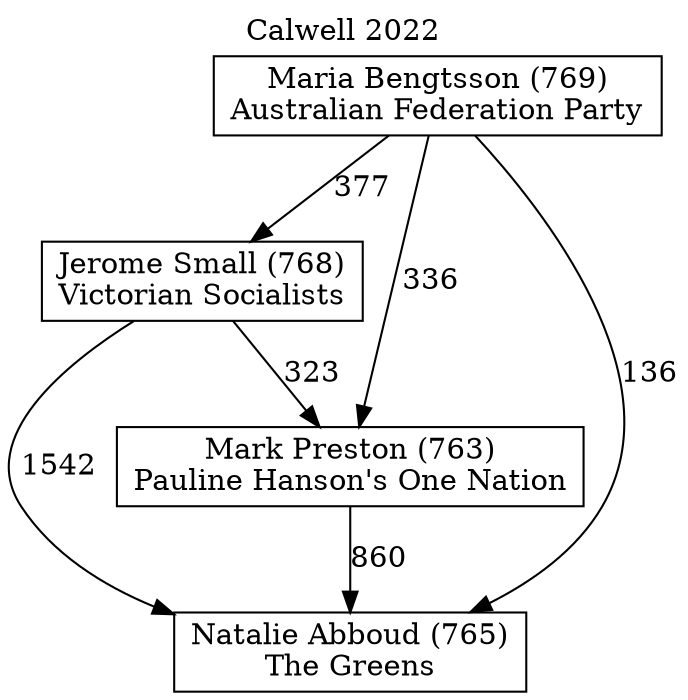 // House preference flow
digraph "Natalie Abboud (765)_Calwell_2022" {
	graph [label="Calwell 2022" labelloc=t mclimit=10]
	node [shape=box]
	"Jerome Small (768)" [label="Jerome Small (768)
Victorian Socialists"]
	"Maria Bengtsson (769)" [label="Maria Bengtsson (769)
Australian Federation Party"]
	"Mark Preston (763)" [label="Mark Preston (763)
Pauline Hanson's One Nation"]
	"Natalie Abboud (765)" [label="Natalie Abboud (765)
The Greens"]
	"Jerome Small (768)" -> "Mark Preston (763)" [label=323]
	"Jerome Small (768)" -> "Natalie Abboud (765)" [label=1542]
	"Maria Bengtsson (769)" -> "Jerome Small (768)" [label=377]
	"Maria Bengtsson (769)" -> "Mark Preston (763)" [label=336]
	"Maria Bengtsson (769)" -> "Natalie Abboud (765)" [label=136]
	"Mark Preston (763)" -> "Natalie Abboud (765)" [label=860]
}
